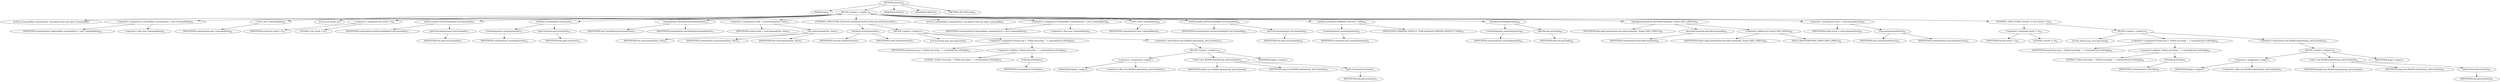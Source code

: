 digraph "execute" {  
"129" [label = <(METHOD,execute)<SUB>65</SUB>> ]
"9" [label = <(PARAM,this)<SUB>65</SUB>> ]
"130" [label = <(BLOCK,&lt;empty&gt;,&lt;empty&gt;)<SUB>65</SUB>> ]
"7" [label = <(LOCAL,Commandline commandLine: org.apache.tools.ant.types.Commandline)> ]
"131" [label = <(&lt;operator&gt;.assignment,Commandline commandLine = new Commandline())<SUB>66</SUB>> ]
"132" [label = <(IDENTIFIER,commandLine,Commandline commandLine = new Commandline())<SUB>66</SUB>> ]
"133" [label = <(&lt;operator&gt;.alloc,new Commandline())<SUB>66</SUB>> ]
"134" [label = <(&lt;init&gt;,new Commandline())<SUB>66</SUB>> ]
"6" [label = <(IDENTIFIER,commandLine,new Commandline())<SUB>66</SUB>> ]
"135" [label = <(LOCAL,int result: int)> ]
"136" [label = <(&lt;operator&gt;.assignment,int result = 0)<SUB>67</SUB>> ]
"137" [label = <(IDENTIFIER,result,int result = 0)<SUB>67</SUB>> ]
"138" [label = <(LITERAL,0,int result = 0)<SUB>67</SUB>> ]
"139" [label = <(setExecutable,setExecutable(getCcmCommand()))<SUB>71</SUB>> ]
"140" [label = <(IDENTIFIER,commandLine,setExecutable(getCcmCommand()))<SUB>71</SUB>> ]
"141" [label = <(getCcmCommand,getCcmCommand())<SUB>71</SUB>> ]
"8" [label = <(IDENTIFIER,this,getCcmCommand())<SUB>71</SUB>> ]
"142" [label = <(setValue,setValue(getCcmAction()))<SUB>72</SUB>> ]
"143" [label = <(createArgument,createArgument())<SUB>72</SUB>> ]
"144" [label = <(IDENTIFIER,commandLine,createArgument())<SUB>72</SUB>> ]
"145" [label = <(getCcmAction,getCcmAction())<SUB>72</SUB>> ]
"10" [label = <(IDENTIFIER,this,getCcmAction())<SUB>72</SUB>> ]
"146" [label = <(checkOptions,checkOptions(commandLine))<SUB>74</SUB>> ]
"11" [label = <(IDENTIFIER,this,checkOptions(commandLine))<SUB>74</SUB>> ]
"147" [label = <(IDENTIFIER,commandLine,checkOptions(commandLine))<SUB>74</SUB>> ]
"148" [label = <(&lt;operator&gt;.assignment,result = run(commandLine, this))<SUB>76</SUB>> ]
"149" [label = <(IDENTIFIER,result,result = run(commandLine, this))<SUB>76</SUB>> ]
"150" [label = <(run,run(commandLine, this))<SUB>76</SUB>> ]
"13" [label = <(IDENTIFIER,this,run(commandLine, this))<SUB>76</SUB>> ]
"151" [label = <(IDENTIFIER,commandLine,run(commandLine, this))<SUB>76</SUB>> ]
"12" [label = <(IDENTIFIER,this,run(commandLine, this))<SUB>76</SUB>> ]
"152" [label = <(CONTROL_STRUCTURE,if (Execute.isFailure(result)),if (Execute.isFailure(result)))<SUB>77</SUB>> ]
"153" [label = <(isFailure,isFailure(result))<SUB>77</SUB>> ]
"154" [label = <(IDENTIFIER,Execute,isFailure(result))<SUB>77</SUB>> ]
"155" [label = <(IDENTIFIER,result,isFailure(result))<SUB>77</SUB>> ]
"156" [label = <(BLOCK,&lt;empty&gt;,&lt;empty&gt;)<SUB>77</SUB>> ]
"157" [label = <(LOCAL,String msg: java.lang.String)> ]
"158" [label = <(&lt;operator&gt;.assignment,String msg = &quot;Failed executing: &quot; + commandLine.toString())<SUB>78</SUB>> ]
"159" [label = <(IDENTIFIER,msg,String msg = &quot;Failed executing: &quot; + commandLine.toString())<SUB>78</SUB>> ]
"160" [label = <(&lt;operator&gt;.addition,&quot;Failed executing: &quot; + commandLine.toString())<SUB>78</SUB>> ]
"161" [label = <(LITERAL,&quot;Failed executing: &quot;,&quot;Failed executing: &quot; + commandLine.toString())<SUB>78</SUB>> ]
"162" [label = <(toString,toString())<SUB>78</SUB>> ]
"163" [label = <(IDENTIFIER,commandLine,toString())<SUB>78</SUB>> ]
"164" [label = <(&lt;operator&gt;.throw,throw new BuildException(msg, getLocation());)<SUB>79</SUB>> ]
"165" [label = <(BLOCK,&lt;empty&gt;,&lt;empty&gt;)<SUB>79</SUB>> ]
"166" [label = <(&lt;operator&gt;.assignment,&lt;empty&gt;)> ]
"167" [label = <(IDENTIFIER,$obj1,&lt;empty&gt;)> ]
"168" [label = <(&lt;operator&gt;.alloc,new BuildException(msg, getLocation()))<SUB>79</SUB>> ]
"169" [label = <(&lt;init&gt;,new BuildException(msg, getLocation()))<SUB>79</SUB>> ]
"170" [label = <(IDENTIFIER,$obj1,new BuildException(msg, getLocation()))> ]
"171" [label = <(IDENTIFIER,msg,new BuildException(msg, getLocation()))<SUB>79</SUB>> ]
"172" [label = <(getLocation,getLocation())<SUB>79</SUB>> ]
"14" [label = <(IDENTIFIER,this,getLocation())<SUB>79</SUB>> ]
"173" [label = <(IDENTIFIER,$obj1,&lt;empty&gt;)> ]
"16" [label = <(LOCAL,Commandline commandLine2: org.apache.tools.ant.types.Commandline)> ]
"174" [label = <(&lt;operator&gt;.assignment,Commandline commandLine2 = new Commandline())<SUB>83</SUB>> ]
"175" [label = <(IDENTIFIER,commandLine2,Commandline commandLine2 = new Commandline())<SUB>83</SUB>> ]
"176" [label = <(&lt;operator&gt;.alloc,new Commandline())<SUB>83</SUB>> ]
"177" [label = <(&lt;init&gt;,new Commandline())<SUB>83</SUB>> ]
"15" [label = <(IDENTIFIER,commandLine2,new Commandline())<SUB>83</SUB>> ]
"178" [label = <(setExecutable,setExecutable(getCcmCommand()))<SUB>84</SUB>> ]
"179" [label = <(IDENTIFIER,commandLine2,setExecutable(getCcmCommand()))<SUB>84</SUB>> ]
"180" [label = <(getCcmCommand,getCcmCommand())<SUB>84</SUB>> ]
"17" [label = <(IDENTIFIER,this,getCcmCommand())<SUB>84</SUB>> ]
"181" [label = <(setValue,setValue(COMMAND_DEFAULT_TASK))<SUB>85</SUB>> ]
"182" [label = <(createArgument,createArgument())<SUB>85</SUB>> ]
"183" [label = <(IDENTIFIER,commandLine2,createArgument())<SUB>85</SUB>> ]
"184" [label = <(IDENTIFIER,COMMAND_DEFAULT_TASK,setValue(COMMAND_DEFAULT_TASK))<SUB>85</SUB>> ]
"185" [label = <(setValue,setValue(getTask()))<SUB>86</SUB>> ]
"186" [label = <(createArgument,createArgument())<SUB>86</SUB>> ]
"187" [label = <(IDENTIFIER,commandLine2,createArgument())<SUB>86</SUB>> ]
"188" [label = <(getTask,this.getTask())<SUB>86</SUB>> ]
"18" [label = <(IDENTIFIER,this,this.getTask())<SUB>86</SUB>> ]
"189" [label = <(log,log(commandLine.describeCommand(), Project.MSG_DEBUG))<SUB>88</SUB>> ]
"19" [label = <(IDENTIFIER,this,log(commandLine.describeCommand(), Project.MSG_DEBUG))<SUB>88</SUB>> ]
"190" [label = <(describeCommand,describeCommand())<SUB>88</SUB>> ]
"191" [label = <(IDENTIFIER,commandLine,describeCommand())<SUB>88</SUB>> ]
"192" [label = <(&lt;operator&gt;.fieldAccess,Project.MSG_DEBUG)<SUB>88</SUB>> ]
"193" [label = <(IDENTIFIER,Project,log(commandLine.describeCommand(), Project.MSG_DEBUG))<SUB>88</SUB>> ]
"194" [label = <(FIELD_IDENTIFIER,MSG_DEBUG,MSG_DEBUG)<SUB>88</SUB>> ]
"195" [label = <(&lt;operator&gt;.assignment,result = run(commandLine2))<SUB>90</SUB>> ]
"196" [label = <(IDENTIFIER,result,result = run(commandLine2))<SUB>90</SUB>> ]
"197" [label = <(run,run(commandLine2))<SUB>90</SUB>> ]
"20" [label = <(IDENTIFIER,this,run(commandLine2))<SUB>90</SUB>> ]
"198" [label = <(IDENTIFIER,commandLine2,run(commandLine2))<SUB>90</SUB>> ]
"199" [label = <(CONTROL_STRUCTURE,if (result != 0),if (result != 0))<SUB>91</SUB>> ]
"200" [label = <(&lt;operator&gt;.notEquals,result != 0)<SUB>91</SUB>> ]
"201" [label = <(IDENTIFIER,result,result != 0)<SUB>91</SUB>> ]
"202" [label = <(LITERAL,0,result != 0)<SUB>91</SUB>> ]
"203" [label = <(BLOCK,&lt;empty&gt;,&lt;empty&gt;)<SUB>91</SUB>> ]
"204" [label = <(LOCAL,String msg: java.lang.String)> ]
"205" [label = <(&lt;operator&gt;.assignment,String msg = &quot;Failed executing: &quot; + commandLine2.toString())<SUB>92</SUB>> ]
"206" [label = <(IDENTIFIER,msg,String msg = &quot;Failed executing: &quot; + commandLine2.toString())<SUB>92</SUB>> ]
"207" [label = <(&lt;operator&gt;.addition,&quot;Failed executing: &quot; + commandLine2.toString())<SUB>92</SUB>> ]
"208" [label = <(LITERAL,&quot;Failed executing: &quot;,&quot;Failed executing: &quot; + commandLine2.toString())<SUB>92</SUB>> ]
"209" [label = <(toString,toString())<SUB>92</SUB>> ]
"210" [label = <(IDENTIFIER,commandLine2,toString())<SUB>92</SUB>> ]
"211" [label = <(&lt;operator&gt;.throw,throw new BuildException(msg, getLocation());)<SUB>93</SUB>> ]
"212" [label = <(BLOCK,&lt;empty&gt;,&lt;empty&gt;)<SUB>93</SUB>> ]
"213" [label = <(&lt;operator&gt;.assignment,&lt;empty&gt;)> ]
"214" [label = <(IDENTIFIER,$obj3,&lt;empty&gt;)> ]
"215" [label = <(&lt;operator&gt;.alloc,new BuildException(msg, getLocation()))<SUB>93</SUB>> ]
"216" [label = <(&lt;init&gt;,new BuildException(msg, getLocation()))<SUB>93</SUB>> ]
"217" [label = <(IDENTIFIER,$obj3,new BuildException(msg, getLocation()))> ]
"218" [label = <(IDENTIFIER,msg,new BuildException(msg, getLocation()))<SUB>93</SUB>> ]
"219" [label = <(getLocation,getLocation())<SUB>93</SUB>> ]
"21" [label = <(IDENTIFIER,this,getLocation())<SUB>93</SUB>> ]
"220" [label = <(IDENTIFIER,$obj3,&lt;empty&gt;)> ]
"221" [label = <(MODIFIER,PUBLIC)> ]
"222" [label = <(MODIFIER,VIRTUAL)> ]
"223" [label = <(METHOD_RETURN,void)<SUB>65</SUB>> ]
  "129" -> "9" 
  "129" -> "130" 
  "129" -> "221" 
  "129" -> "222" 
  "129" -> "223" 
  "130" -> "7" 
  "130" -> "131" 
  "130" -> "134" 
  "130" -> "135" 
  "130" -> "136" 
  "130" -> "139" 
  "130" -> "142" 
  "130" -> "146" 
  "130" -> "148" 
  "130" -> "152" 
  "130" -> "16" 
  "130" -> "174" 
  "130" -> "177" 
  "130" -> "178" 
  "130" -> "181" 
  "130" -> "185" 
  "130" -> "189" 
  "130" -> "195" 
  "130" -> "199" 
  "131" -> "132" 
  "131" -> "133" 
  "134" -> "6" 
  "136" -> "137" 
  "136" -> "138" 
  "139" -> "140" 
  "139" -> "141" 
  "141" -> "8" 
  "142" -> "143" 
  "142" -> "145" 
  "143" -> "144" 
  "145" -> "10" 
  "146" -> "11" 
  "146" -> "147" 
  "148" -> "149" 
  "148" -> "150" 
  "150" -> "13" 
  "150" -> "151" 
  "150" -> "12" 
  "152" -> "153" 
  "152" -> "156" 
  "153" -> "154" 
  "153" -> "155" 
  "156" -> "157" 
  "156" -> "158" 
  "156" -> "164" 
  "158" -> "159" 
  "158" -> "160" 
  "160" -> "161" 
  "160" -> "162" 
  "162" -> "163" 
  "164" -> "165" 
  "165" -> "166" 
  "165" -> "169" 
  "165" -> "173" 
  "166" -> "167" 
  "166" -> "168" 
  "169" -> "170" 
  "169" -> "171" 
  "169" -> "172" 
  "172" -> "14" 
  "174" -> "175" 
  "174" -> "176" 
  "177" -> "15" 
  "178" -> "179" 
  "178" -> "180" 
  "180" -> "17" 
  "181" -> "182" 
  "181" -> "184" 
  "182" -> "183" 
  "185" -> "186" 
  "185" -> "188" 
  "186" -> "187" 
  "188" -> "18" 
  "189" -> "19" 
  "189" -> "190" 
  "189" -> "192" 
  "190" -> "191" 
  "192" -> "193" 
  "192" -> "194" 
  "195" -> "196" 
  "195" -> "197" 
  "197" -> "20" 
  "197" -> "198" 
  "199" -> "200" 
  "199" -> "203" 
  "200" -> "201" 
  "200" -> "202" 
  "203" -> "204" 
  "203" -> "205" 
  "203" -> "211" 
  "205" -> "206" 
  "205" -> "207" 
  "207" -> "208" 
  "207" -> "209" 
  "209" -> "210" 
  "211" -> "212" 
  "212" -> "213" 
  "212" -> "216" 
  "212" -> "220" 
  "213" -> "214" 
  "213" -> "215" 
  "216" -> "217" 
  "216" -> "218" 
  "216" -> "219" 
  "219" -> "21" 
}
